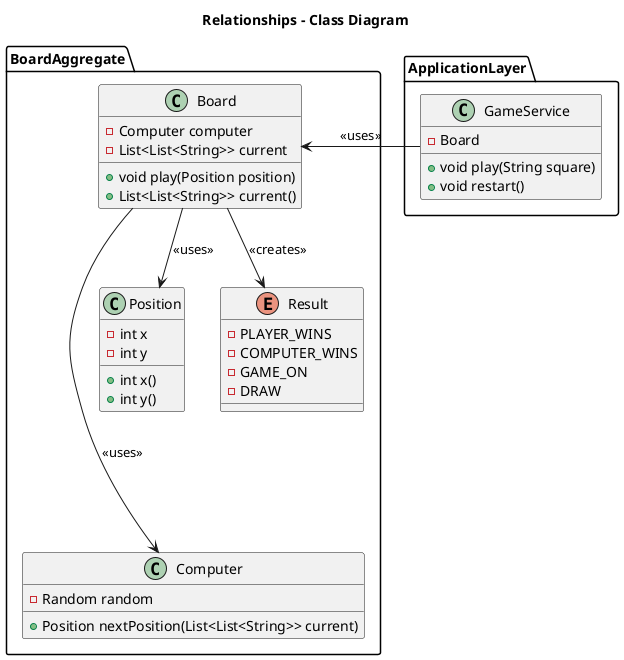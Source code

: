 @startuml
title Relationships - Class Diagram

namespace BoardAggregate {
    class Board {
      - Computer computer
      - List<List<String>> current
      + void play(Position position)
      + List<List<String>> current()
    }

    class Computer {
      - Random random
      + Position nextPosition(List<List<String>> current)
    }

    class Position {
      - int x
      - int y
      + int x()
      + int y()
    }

    enum Result {
      - PLAYER_WINS
      - COMPUTER_WINS
      - GAME_ON
      - DRAW
    }

    Board --down--> Computer : <<uses>>
    Board -down-> Position : <<uses>>
    Board -down-> Result : <<creates>>
}

namespace ApplicationLayer {
  class GameService {
    - Board
    + void play(String square)
    + void restart()
  }

  GameService -left-> BoardAggregate.Board :  <<uses>>
}

@enduml